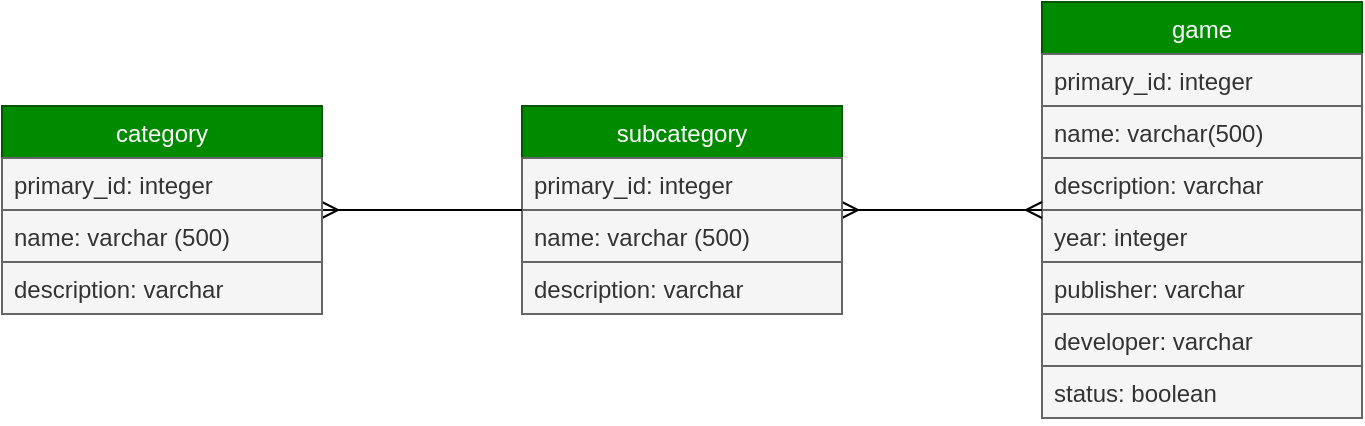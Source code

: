 <mxfile version="14.7.0" type="github">
  <diagram id="C5RBs43oDa-KdzZeNtuy" name="Page-1">
    <mxGraphModel dx="981" dy="554" grid="1" gridSize="10" guides="1" tooltips="1" connect="1" arrows="1" fold="1" page="1" pageScale="1" pageWidth="827" pageHeight="1169" math="0" shadow="0">
      <root>
        <mxCell id="WIyWlLk6GJQsqaUBKTNV-0" />
        <mxCell id="WIyWlLk6GJQsqaUBKTNV-1" parent="WIyWlLk6GJQsqaUBKTNV-0" />
        <mxCell id="My9pA8nUvfVw367i8a78-0" value="game" style="swimlane;fontStyle=0;childLayout=stackLayout;horizontal=1;startSize=26;fillColor=#008a00;horizontalStack=0;resizeParent=1;resizeParentMax=0;resizeLast=0;collapsible=1;marginBottom=0;strokeColor=#005700;fontColor=#ffffff;" vertex="1" parent="WIyWlLk6GJQsqaUBKTNV-1">
          <mxGeometry x="600" y="138" width="160" height="208" as="geometry">
            <mxRectangle x="10" y="190" width="60" height="26" as="alternateBounds" />
          </mxGeometry>
        </mxCell>
        <mxCell id="My9pA8nUvfVw367i8a78-2" value="primary_id: integer" style="text;align=left;verticalAlign=top;spacingLeft=4;spacingRight=4;overflow=hidden;rotatable=0;points=[[0,0.5],[1,0.5]];portConstraint=eastwest;fillColor=#f5f5f5;strokeColor=#666666;fontColor=#333333;" vertex="1" parent="My9pA8nUvfVw367i8a78-0">
          <mxGeometry y="26" width="160" height="26" as="geometry" />
        </mxCell>
        <mxCell id="My9pA8nUvfVw367i8a78-6" value="name: varchar(500)" style="text;align=left;verticalAlign=top;spacingLeft=4;spacingRight=4;overflow=hidden;rotatable=0;points=[[0,0.5],[1,0.5]];portConstraint=eastwest;fillColor=#f5f5f5;strokeColor=#666666;fontColor=#333333;" vertex="1" parent="My9pA8nUvfVw367i8a78-0">
          <mxGeometry y="52" width="160" height="26" as="geometry" />
        </mxCell>
        <mxCell id="My9pA8nUvfVw367i8a78-3" value="description: varchar" style="text;align=left;verticalAlign=top;spacingLeft=4;spacingRight=4;overflow=hidden;rotatable=0;points=[[0,0.5],[1,0.5]];portConstraint=eastwest;fillColor=#f5f5f5;strokeColor=#666666;fontColor=#333333;" vertex="1" parent="My9pA8nUvfVw367i8a78-0">
          <mxGeometry y="78" width="160" height="26" as="geometry" />
        </mxCell>
        <mxCell id="My9pA8nUvfVw367i8a78-8" value="year: integer" style="text;align=left;verticalAlign=top;spacingLeft=4;spacingRight=4;overflow=hidden;rotatable=0;points=[[0,0.5],[1,0.5]];portConstraint=eastwest;fillColor=#f5f5f5;strokeColor=#666666;fontColor=#333333;" vertex="1" parent="My9pA8nUvfVw367i8a78-0">
          <mxGeometry y="104" width="160" height="26" as="geometry" />
        </mxCell>
        <mxCell id="My9pA8nUvfVw367i8a78-7" value="publisher: varchar" style="text;align=left;verticalAlign=top;spacingLeft=4;spacingRight=4;overflow=hidden;rotatable=0;points=[[0,0.5],[1,0.5]];portConstraint=eastwest;fillColor=#f5f5f5;strokeColor=#666666;fontColor=#333333;" vertex="1" parent="My9pA8nUvfVw367i8a78-0">
          <mxGeometry y="130" width="160" height="26" as="geometry" />
        </mxCell>
        <mxCell id="My9pA8nUvfVw367i8a78-9" value="developer: varchar" style="text;align=left;verticalAlign=top;spacingLeft=4;spacingRight=4;overflow=hidden;rotatable=0;points=[[0,0.5],[1,0.5]];portConstraint=eastwest;fillColor=#f5f5f5;strokeColor=#666666;fontColor=#333333;" vertex="1" parent="My9pA8nUvfVw367i8a78-0">
          <mxGeometry y="156" width="160" height="26" as="geometry" />
        </mxCell>
        <mxCell id="My9pA8nUvfVw367i8a78-10" value="status: boolean" style="text;align=left;verticalAlign=top;spacingLeft=4;spacingRight=4;overflow=hidden;rotatable=0;points=[[0,0.5],[1,0.5]];portConstraint=eastwest;fillColor=#f5f5f5;strokeColor=#666666;fontColor=#333333;" vertex="1" parent="My9pA8nUvfVw367i8a78-0">
          <mxGeometry y="182" width="160" height="26" as="geometry" />
        </mxCell>
        <mxCell id="My9pA8nUvfVw367i8a78-26" style="edgeStyle=orthogonalEdgeStyle;rounded=0;orthogonalLoop=1;jettySize=auto;html=1;endArrow=ERmany;endFill=0;startArrow=ERmany;startFill=0;" edge="1" parent="WIyWlLk6GJQsqaUBKTNV-1" source="My9pA8nUvfVw367i8a78-11" target="My9pA8nUvfVw367i8a78-0">
          <mxGeometry relative="1" as="geometry" />
        </mxCell>
        <mxCell id="My9pA8nUvfVw367i8a78-11" value="subcategory" style="swimlane;fontStyle=0;childLayout=stackLayout;horizontal=1;startSize=26;fillColor=#008a00;horizontalStack=0;resizeParent=1;resizeParentMax=0;resizeLast=0;collapsible=1;marginBottom=0;strokeColor=#005700;fontColor=#ffffff;" vertex="1" parent="WIyWlLk6GJQsqaUBKTNV-1">
          <mxGeometry x="340" y="190" width="160" height="104" as="geometry" />
        </mxCell>
        <mxCell id="My9pA8nUvfVw367i8a78-12" value="primary_id: integer" style="text;align=left;verticalAlign=top;spacingLeft=4;spacingRight=4;overflow=hidden;rotatable=0;points=[[0,0.5],[1,0.5]];portConstraint=eastwest;fillColor=#f5f5f5;strokeColor=#666666;fontColor=#333333;" vertex="1" parent="My9pA8nUvfVw367i8a78-11">
          <mxGeometry y="26" width="160" height="26" as="geometry" />
        </mxCell>
        <mxCell id="My9pA8nUvfVw367i8a78-13" value="name: varchar (500)" style="text;align=left;verticalAlign=top;spacingLeft=4;spacingRight=4;overflow=hidden;rotatable=0;points=[[0,0.5],[1,0.5]];portConstraint=eastwest;fillColor=#f5f5f5;strokeColor=#666666;fontColor=#333333;" vertex="1" parent="My9pA8nUvfVw367i8a78-11">
          <mxGeometry y="52" width="160" height="26" as="geometry" />
        </mxCell>
        <mxCell id="My9pA8nUvfVw367i8a78-14" value="description: varchar" style="text;align=left;verticalAlign=top;spacingLeft=4;spacingRight=4;overflow=hidden;rotatable=0;points=[[0,0.5],[1,0.5]];portConstraint=eastwest;fillColor=#f5f5f5;strokeColor=#666666;fontColor=#333333;" vertex="1" parent="My9pA8nUvfVw367i8a78-11">
          <mxGeometry y="78" width="160" height="26" as="geometry" />
        </mxCell>
        <mxCell id="My9pA8nUvfVw367i8a78-27" style="edgeStyle=orthogonalEdgeStyle;rounded=0;orthogonalLoop=1;jettySize=auto;html=1;endArrow=none;endFill=0;startArrow=ERmany;startFill=0;" edge="1" parent="WIyWlLk6GJQsqaUBKTNV-1" source="My9pA8nUvfVw367i8a78-16" target="My9pA8nUvfVw367i8a78-11">
          <mxGeometry relative="1" as="geometry" />
        </mxCell>
        <mxCell id="My9pA8nUvfVw367i8a78-16" value="category" style="swimlane;fontStyle=0;childLayout=stackLayout;horizontal=1;startSize=26;fillColor=#008a00;horizontalStack=0;resizeParent=1;resizeParentMax=0;resizeLast=0;collapsible=1;marginBottom=0;strokeColor=#005700;fontColor=#ffffff;" vertex="1" parent="WIyWlLk6GJQsqaUBKTNV-1">
          <mxGeometry x="80" y="190" width="160" height="104" as="geometry">
            <mxRectangle x="80" y="190" width="80" height="26" as="alternateBounds" />
          </mxGeometry>
        </mxCell>
        <mxCell id="My9pA8nUvfVw367i8a78-17" value="primary_id: integer" style="text;align=left;verticalAlign=top;spacingLeft=4;spacingRight=4;overflow=hidden;rotatable=0;points=[[0,0.5],[1,0.5]];portConstraint=eastwest;fillColor=#f5f5f5;strokeColor=#666666;fontColor=#333333;" vertex="1" parent="My9pA8nUvfVw367i8a78-16">
          <mxGeometry y="26" width="160" height="26" as="geometry" />
        </mxCell>
        <mxCell id="My9pA8nUvfVw367i8a78-18" value="name: varchar (500)" style="text;align=left;verticalAlign=top;spacingLeft=4;spacingRight=4;overflow=hidden;rotatable=0;points=[[0,0.5],[1,0.5]];portConstraint=eastwest;fillColor=#f5f5f5;strokeColor=#666666;fontColor=#333333;" vertex="1" parent="My9pA8nUvfVw367i8a78-16">
          <mxGeometry y="52" width="160" height="26" as="geometry" />
        </mxCell>
        <mxCell id="My9pA8nUvfVw367i8a78-19" value="description: varchar" style="text;align=left;verticalAlign=top;spacingLeft=4;spacingRight=4;overflow=hidden;rotatable=0;points=[[0,0.5],[1,0.5]];portConstraint=eastwest;fillColor=#f5f5f5;strokeColor=#666666;fontColor=#333333;" vertex="1" parent="My9pA8nUvfVw367i8a78-16">
          <mxGeometry y="78" width="160" height="26" as="geometry" />
        </mxCell>
      </root>
    </mxGraphModel>
  </diagram>
</mxfile>
